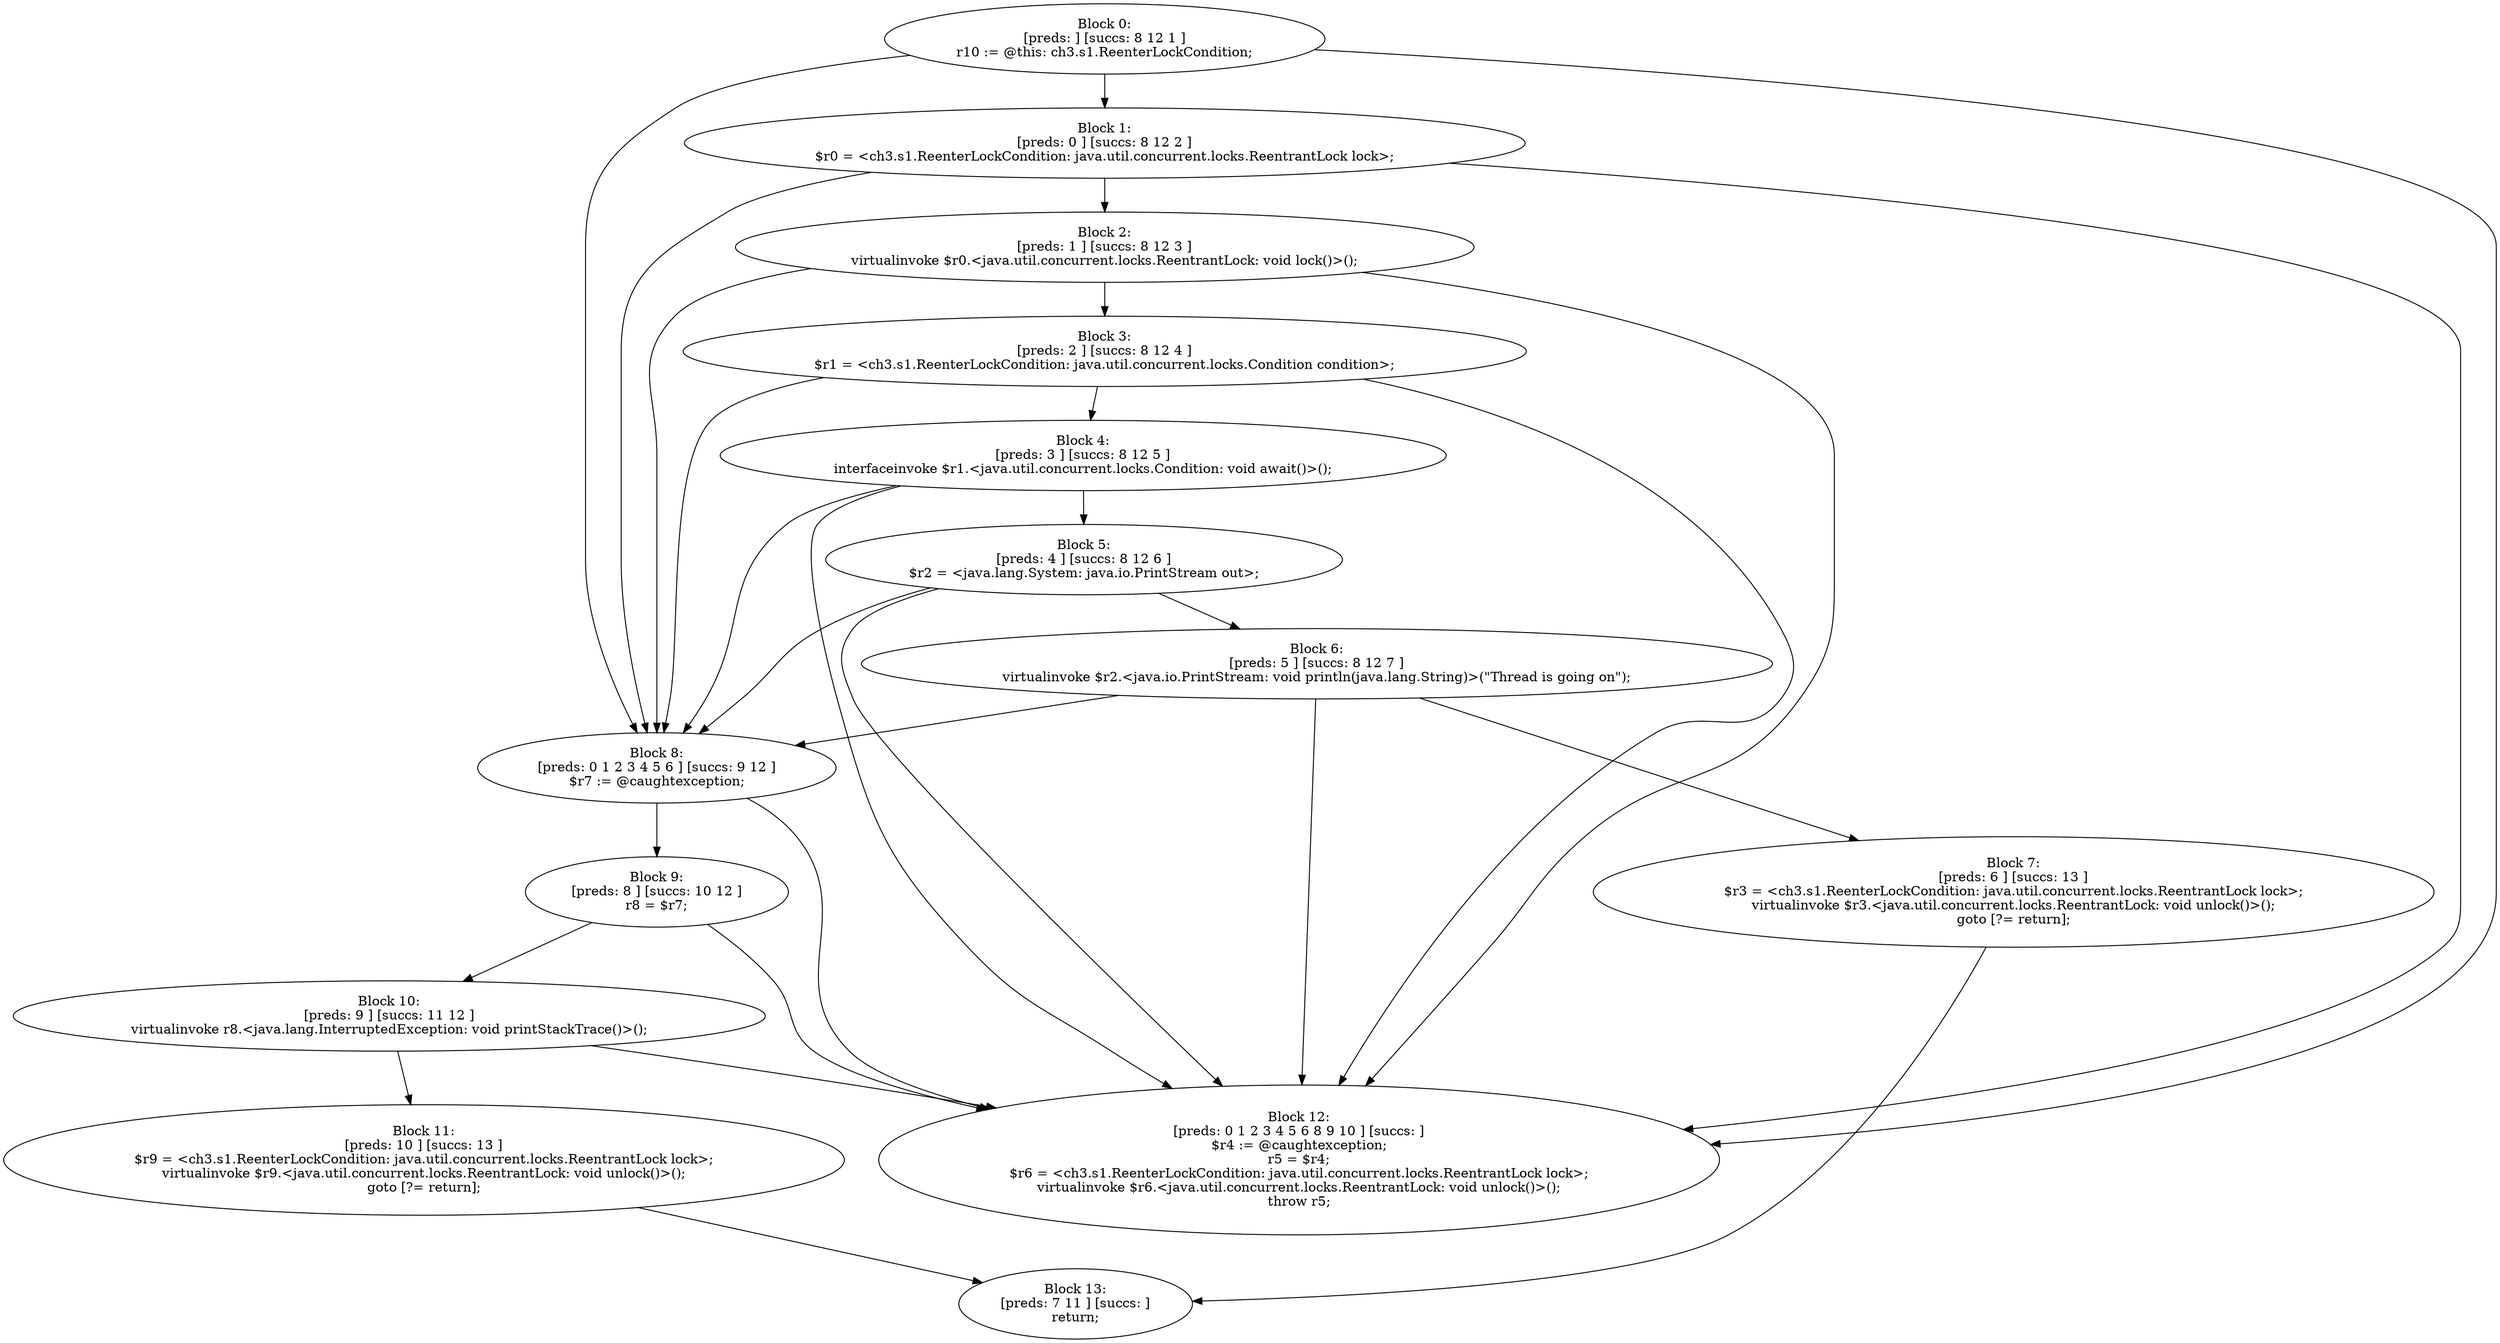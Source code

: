 digraph "unitGraph" {
    "Block 0:
[preds: ] [succs: 8 12 1 ]
r10 := @this: ch3.s1.ReenterLockCondition;
"
    "Block 1:
[preds: 0 ] [succs: 8 12 2 ]
$r0 = <ch3.s1.ReenterLockCondition: java.util.concurrent.locks.ReentrantLock lock>;
"
    "Block 2:
[preds: 1 ] [succs: 8 12 3 ]
virtualinvoke $r0.<java.util.concurrent.locks.ReentrantLock: void lock()>();
"
    "Block 3:
[preds: 2 ] [succs: 8 12 4 ]
$r1 = <ch3.s1.ReenterLockCondition: java.util.concurrent.locks.Condition condition>;
"
    "Block 4:
[preds: 3 ] [succs: 8 12 5 ]
interfaceinvoke $r1.<java.util.concurrent.locks.Condition: void await()>();
"
    "Block 5:
[preds: 4 ] [succs: 8 12 6 ]
$r2 = <java.lang.System: java.io.PrintStream out>;
"
    "Block 6:
[preds: 5 ] [succs: 8 12 7 ]
virtualinvoke $r2.<java.io.PrintStream: void println(java.lang.String)>(\"Thread is going on\");
"
    "Block 7:
[preds: 6 ] [succs: 13 ]
$r3 = <ch3.s1.ReenterLockCondition: java.util.concurrent.locks.ReentrantLock lock>;
virtualinvoke $r3.<java.util.concurrent.locks.ReentrantLock: void unlock()>();
goto [?= return];
"
    "Block 8:
[preds: 0 1 2 3 4 5 6 ] [succs: 9 12 ]
$r7 := @caughtexception;
"
    "Block 9:
[preds: 8 ] [succs: 10 12 ]
r8 = $r7;
"
    "Block 10:
[preds: 9 ] [succs: 11 12 ]
virtualinvoke r8.<java.lang.InterruptedException: void printStackTrace()>();
"
    "Block 11:
[preds: 10 ] [succs: 13 ]
$r9 = <ch3.s1.ReenterLockCondition: java.util.concurrent.locks.ReentrantLock lock>;
virtualinvoke $r9.<java.util.concurrent.locks.ReentrantLock: void unlock()>();
goto [?= return];
"
    "Block 12:
[preds: 0 1 2 3 4 5 6 8 9 10 ] [succs: ]
$r4 := @caughtexception;
r5 = $r4;
$r6 = <ch3.s1.ReenterLockCondition: java.util.concurrent.locks.ReentrantLock lock>;
virtualinvoke $r6.<java.util.concurrent.locks.ReentrantLock: void unlock()>();
throw r5;
"
    "Block 13:
[preds: 7 11 ] [succs: ]
return;
"
    "Block 0:
[preds: ] [succs: 8 12 1 ]
r10 := @this: ch3.s1.ReenterLockCondition;
"->"Block 8:
[preds: 0 1 2 3 4 5 6 ] [succs: 9 12 ]
$r7 := @caughtexception;
";
    "Block 0:
[preds: ] [succs: 8 12 1 ]
r10 := @this: ch3.s1.ReenterLockCondition;
"->"Block 12:
[preds: 0 1 2 3 4 5 6 8 9 10 ] [succs: ]
$r4 := @caughtexception;
r5 = $r4;
$r6 = <ch3.s1.ReenterLockCondition: java.util.concurrent.locks.ReentrantLock lock>;
virtualinvoke $r6.<java.util.concurrent.locks.ReentrantLock: void unlock()>();
throw r5;
";
    "Block 0:
[preds: ] [succs: 8 12 1 ]
r10 := @this: ch3.s1.ReenterLockCondition;
"->"Block 1:
[preds: 0 ] [succs: 8 12 2 ]
$r0 = <ch3.s1.ReenterLockCondition: java.util.concurrent.locks.ReentrantLock lock>;
";
    "Block 1:
[preds: 0 ] [succs: 8 12 2 ]
$r0 = <ch3.s1.ReenterLockCondition: java.util.concurrent.locks.ReentrantLock lock>;
"->"Block 8:
[preds: 0 1 2 3 4 5 6 ] [succs: 9 12 ]
$r7 := @caughtexception;
";
    "Block 1:
[preds: 0 ] [succs: 8 12 2 ]
$r0 = <ch3.s1.ReenterLockCondition: java.util.concurrent.locks.ReentrantLock lock>;
"->"Block 12:
[preds: 0 1 2 3 4 5 6 8 9 10 ] [succs: ]
$r4 := @caughtexception;
r5 = $r4;
$r6 = <ch3.s1.ReenterLockCondition: java.util.concurrent.locks.ReentrantLock lock>;
virtualinvoke $r6.<java.util.concurrent.locks.ReentrantLock: void unlock()>();
throw r5;
";
    "Block 1:
[preds: 0 ] [succs: 8 12 2 ]
$r0 = <ch3.s1.ReenterLockCondition: java.util.concurrent.locks.ReentrantLock lock>;
"->"Block 2:
[preds: 1 ] [succs: 8 12 3 ]
virtualinvoke $r0.<java.util.concurrent.locks.ReentrantLock: void lock()>();
";
    "Block 2:
[preds: 1 ] [succs: 8 12 3 ]
virtualinvoke $r0.<java.util.concurrent.locks.ReentrantLock: void lock()>();
"->"Block 8:
[preds: 0 1 2 3 4 5 6 ] [succs: 9 12 ]
$r7 := @caughtexception;
";
    "Block 2:
[preds: 1 ] [succs: 8 12 3 ]
virtualinvoke $r0.<java.util.concurrent.locks.ReentrantLock: void lock()>();
"->"Block 12:
[preds: 0 1 2 3 4 5 6 8 9 10 ] [succs: ]
$r4 := @caughtexception;
r5 = $r4;
$r6 = <ch3.s1.ReenterLockCondition: java.util.concurrent.locks.ReentrantLock lock>;
virtualinvoke $r6.<java.util.concurrent.locks.ReentrantLock: void unlock()>();
throw r5;
";
    "Block 2:
[preds: 1 ] [succs: 8 12 3 ]
virtualinvoke $r0.<java.util.concurrent.locks.ReentrantLock: void lock()>();
"->"Block 3:
[preds: 2 ] [succs: 8 12 4 ]
$r1 = <ch3.s1.ReenterLockCondition: java.util.concurrent.locks.Condition condition>;
";
    "Block 3:
[preds: 2 ] [succs: 8 12 4 ]
$r1 = <ch3.s1.ReenterLockCondition: java.util.concurrent.locks.Condition condition>;
"->"Block 8:
[preds: 0 1 2 3 4 5 6 ] [succs: 9 12 ]
$r7 := @caughtexception;
";
    "Block 3:
[preds: 2 ] [succs: 8 12 4 ]
$r1 = <ch3.s1.ReenterLockCondition: java.util.concurrent.locks.Condition condition>;
"->"Block 12:
[preds: 0 1 2 3 4 5 6 8 9 10 ] [succs: ]
$r4 := @caughtexception;
r5 = $r4;
$r6 = <ch3.s1.ReenterLockCondition: java.util.concurrent.locks.ReentrantLock lock>;
virtualinvoke $r6.<java.util.concurrent.locks.ReentrantLock: void unlock()>();
throw r5;
";
    "Block 3:
[preds: 2 ] [succs: 8 12 4 ]
$r1 = <ch3.s1.ReenterLockCondition: java.util.concurrent.locks.Condition condition>;
"->"Block 4:
[preds: 3 ] [succs: 8 12 5 ]
interfaceinvoke $r1.<java.util.concurrent.locks.Condition: void await()>();
";
    "Block 4:
[preds: 3 ] [succs: 8 12 5 ]
interfaceinvoke $r1.<java.util.concurrent.locks.Condition: void await()>();
"->"Block 8:
[preds: 0 1 2 3 4 5 6 ] [succs: 9 12 ]
$r7 := @caughtexception;
";
    "Block 4:
[preds: 3 ] [succs: 8 12 5 ]
interfaceinvoke $r1.<java.util.concurrent.locks.Condition: void await()>();
"->"Block 12:
[preds: 0 1 2 3 4 5 6 8 9 10 ] [succs: ]
$r4 := @caughtexception;
r5 = $r4;
$r6 = <ch3.s1.ReenterLockCondition: java.util.concurrent.locks.ReentrantLock lock>;
virtualinvoke $r6.<java.util.concurrent.locks.ReentrantLock: void unlock()>();
throw r5;
";
    "Block 4:
[preds: 3 ] [succs: 8 12 5 ]
interfaceinvoke $r1.<java.util.concurrent.locks.Condition: void await()>();
"->"Block 5:
[preds: 4 ] [succs: 8 12 6 ]
$r2 = <java.lang.System: java.io.PrintStream out>;
";
    "Block 5:
[preds: 4 ] [succs: 8 12 6 ]
$r2 = <java.lang.System: java.io.PrintStream out>;
"->"Block 8:
[preds: 0 1 2 3 4 5 6 ] [succs: 9 12 ]
$r7 := @caughtexception;
";
    "Block 5:
[preds: 4 ] [succs: 8 12 6 ]
$r2 = <java.lang.System: java.io.PrintStream out>;
"->"Block 12:
[preds: 0 1 2 3 4 5 6 8 9 10 ] [succs: ]
$r4 := @caughtexception;
r5 = $r4;
$r6 = <ch3.s1.ReenterLockCondition: java.util.concurrent.locks.ReentrantLock lock>;
virtualinvoke $r6.<java.util.concurrent.locks.ReentrantLock: void unlock()>();
throw r5;
";
    "Block 5:
[preds: 4 ] [succs: 8 12 6 ]
$r2 = <java.lang.System: java.io.PrintStream out>;
"->"Block 6:
[preds: 5 ] [succs: 8 12 7 ]
virtualinvoke $r2.<java.io.PrintStream: void println(java.lang.String)>(\"Thread is going on\");
";
    "Block 6:
[preds: 5 ] [succs: 8 12 7 ]
virtualinvoke $r2.<java.io.PrintStream: void println(java.lang.String)>(\"Thread is going on\");
"->"Block 8:
[preds: 0 1 2 3 4 5 6 ] [succs: 9 12 ]
$r7 := @caughtexception;
";
    "Block 6:
[preds: 5 ] [succs: 8 12 7 ]
virtualinvoke $r2.<java.io.PrintStream: void println(java.lang.String)>(\"Thread is going on\");
"->"Block 12:
[preds: 0 1 2 3 4 5 6 8 9 10 ] [succs: ]
$r4 := @caughtexception;
r5 = $r4;
$r6 = <ch3.s1.ReenterLockCondition: java.util.concurrent.locks.ReentrantLock lock>;
virtualinvoke $r6.<java.util.concurrent.locks.ReentrantLock: void unlock()>();
throw r5;
";
    "Block 6:
[preds: 5 ] [succs: 8 12 7 ]
virtualinvoke $r2.<java.io.PrintStream: void println(java.lang.String)>(\"Thread is going on\");
"->"Block 7:
[preds: 6 ] [succs: 13 ]
$r3 = <ch3.s1.ReenterLockCondition: java.util.concurrent.locks.ReentrantLock lock>;
virtualinvoke $r3.<java.util.concurrent.locks.ReentrantLock: void unlock()>();
goto [?= return];
";
    "Block 7:
[preds: 6 ] [succs: 13 ]
$r3 = <ch3.s1.ReenterLockCondition: java.util.concurrent.locks.ReentrantLock lock>;
virtualinvoke $r3.<java.util.concurrent.locks.ReentrantLock: void unlock()>();
goto [?= return];
"->"Block 13:
[preds: 7 11 ] [succs: ]
return;
";
    "Block 8:
[preds: 0 1 2 3 4 5 6 ] [succs: 9 12 ]
$r7 := @caughtexception;
"->"Block 9:
[preds: 8 ] [succs: 10 12 ]
r8 = $r7;
";
    "Block 8:
[preds: 0 1 2 3 4 5 6 ] [succs: 9 12 ]
$r7 := @caughtexception;
"->"Block 12:
[preds: 0 1 2 3 4 5 6 8 9 10 ] [succs: ]
$r4 := @caughtexception;
r5 = $r4;
$r6 = <ch3.s1.ReenterLockCondition: java.util.concurrent.locks.ReentrantLock lock>;
virtualinvoke $r6.<java.util.concurrent.locks.ReentrantLock: void unlock()>();
throw r5;
";
    "Block 9:
[preds: 8 ] [succs: 10 12 ]
r8 = $r7;
"->"Block 10:
[preds: 9 ] [succs: 11 12 ]
virtualinvoke r8.<java.lang.InterruptedException: void printStackTrace()>();
";
    "Block 9:
[preds: 8 ] [succs: 10 12 ]
r8 = $r7;
"->"Block 12:
[preds: 0 1 2 3 4 5 6 8 9 10 ] [succs: ]
$r4 := @caughtexception;
r5 = $r4;
$r6 = <ch3.s1.ReenterLockCondition: java.util.concurrent.locks.ReentrantLock lock>;
virtualinvoke $r6.<java.util.concurrent.locks.ReentrantLock: void unlock()>();
throw r5;
";
    "Block 10:
[preds: 9 ] [succs: 11 12 ]
virtualinvoke r8.<java.lang.InterruptedException: void printStackTrace()>();
"->"Block 11:
[preds: 10 ] [succs: 13 ]
$r9 = <ch3.s1.ReenterLockCondition: java.util.concurrent.locks.ReentrantLock lock>;
virtualinvoke $r9.<java.util.concurrent.locks.ReentrantLock: void unlock()>();
goto [?= return];
";
    "Block 10:
[preds: 9 ] [succs: 11 12 ]
virtualinvoke r8.<java.lang.InterruptedException: void printStackTrace()>();
"->"Block 12:
[preds: 0 1 2 3 4 5 6 8 9 10 ] [succs: ]
$r4 := @caughtexception;
r5 = $r4;
$r6 = <ch3.s1.ReenterLockCondition: java.util.concurrent.locks.ReentrantLock lock>;
virtualinvoke $r6.<java.util.concurrent.locks.ReentrantLock: void unlock()>();
throw r5;
";
    "Block 11:
[preds: 10 ] [succs: 13 ]
$r9 = <ch3.s1.ReenterLockCondition: java.util.concurrent.locks.ReentrantLock lock>;
virtualinvoke $r9.<java.util.concurrent.locks.ReentrantLock: void unlock()>();
goto [?= return];
"->"Block 13:
[preds: 7 11 ] [succs: ]
return;
";
}
